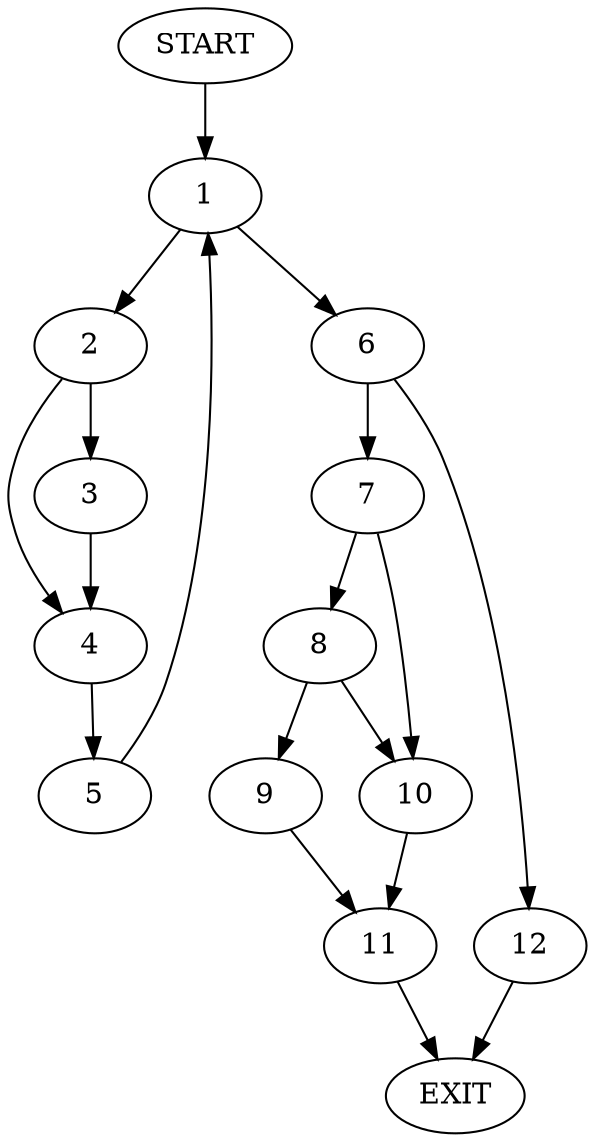 digraph { 
0 [label="START"];
1;
2;
3;
4;
5;
6;
7;
8;
9;
10;
11;
12;
13[label="EXIT"];
0 -> 1;
1 -> 2;
1 -> 6;
2 -> 3;
2 -> 4;
3 -> 4;
4 -> 5;
5 -> 1;
6 -> 7;
6 -> 12;
7 -> 8;
7 -> 10;
8 -> 9;
8 -> 10;
9 -> 11;
10 -> 11;
11 -> 13;
12 -> 13;
}